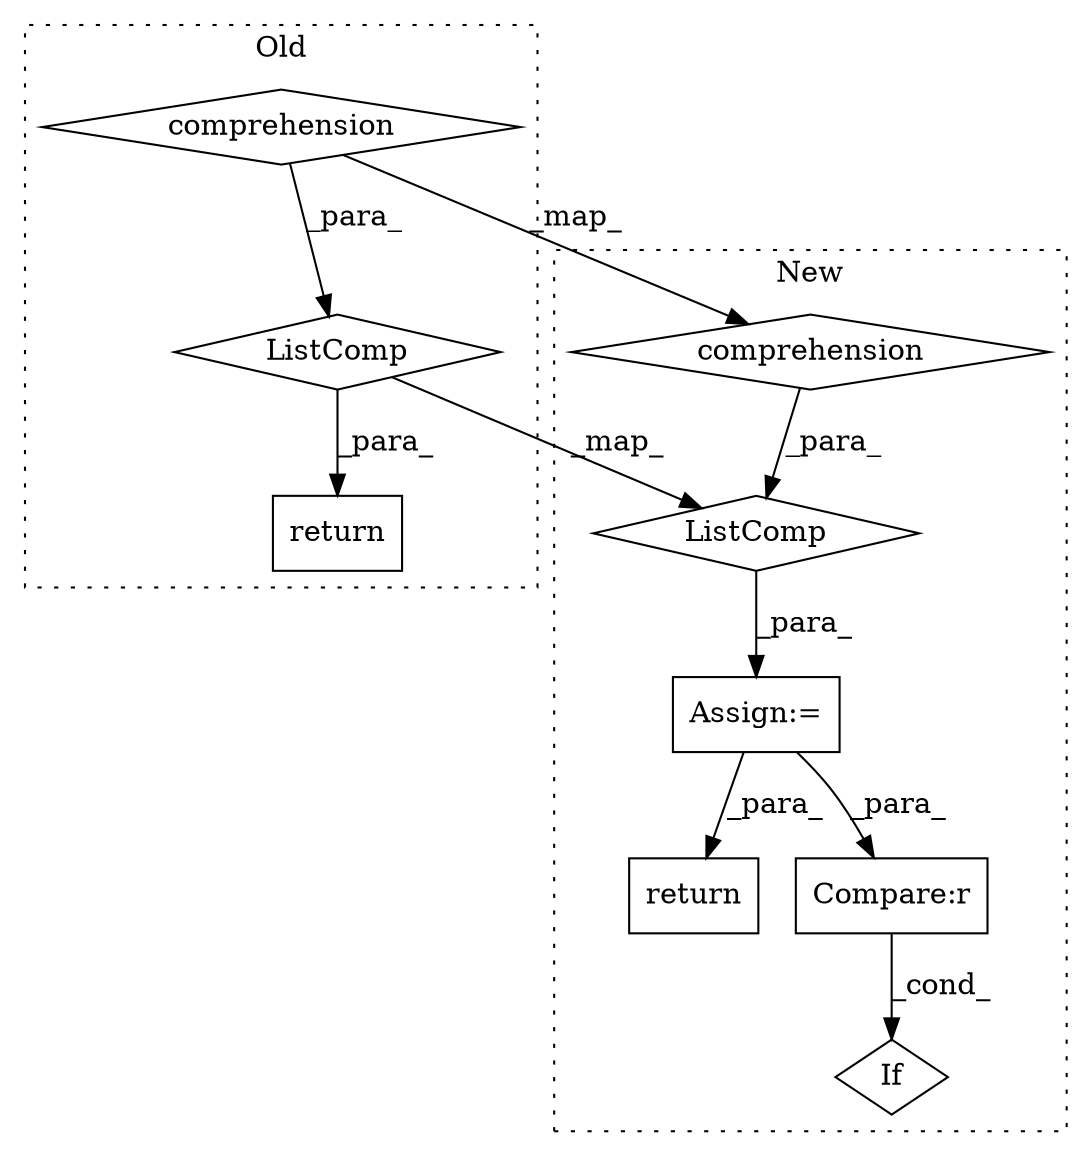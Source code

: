 digraph G {
subgraph cluster0 {
1 [label="ListComp" a="106" s="2304" l="40" shape="diamond"];
3 [label="comprehension" a="45" s="2330" l="3" shape="diamond"];
6 [label="return" a="93" s="2293" l="7" shape="box"];
label = "Old";
style="dotted";
}
subgraph cluster1 {
2 [label="ListComp" a="106" s="2388" l="54" shape="diamond"];
4 [label="comprehension" a="45" s="2414" l="3" shape="diamond"];
5 [label="Assign:=" a="68" s="2385" l="3" shape="box"];
7 [label="return" a="93" s="2451" l="7" shape="box"];
8 [label="If" a="96" s="2485" l="13" shape="diamond"];
9 [label="Compare:r" a="40" s="2485" l="13" shape="box"];
label = "New";
style="dotted";
}
1 -> 6 [label="_para_"];
1 -> 2 [label="_map_"];
2 -> 5 [label="_para_"];
3 -> 1 [label="_para_"];
3 -> 4 [label="_map_"];
4 -> 2 [label="_para_"];
5 -> 9 [label="_para_"];
5 -> 7 [label="_para_"];
9 -> 8 [label="_cond_"];
}